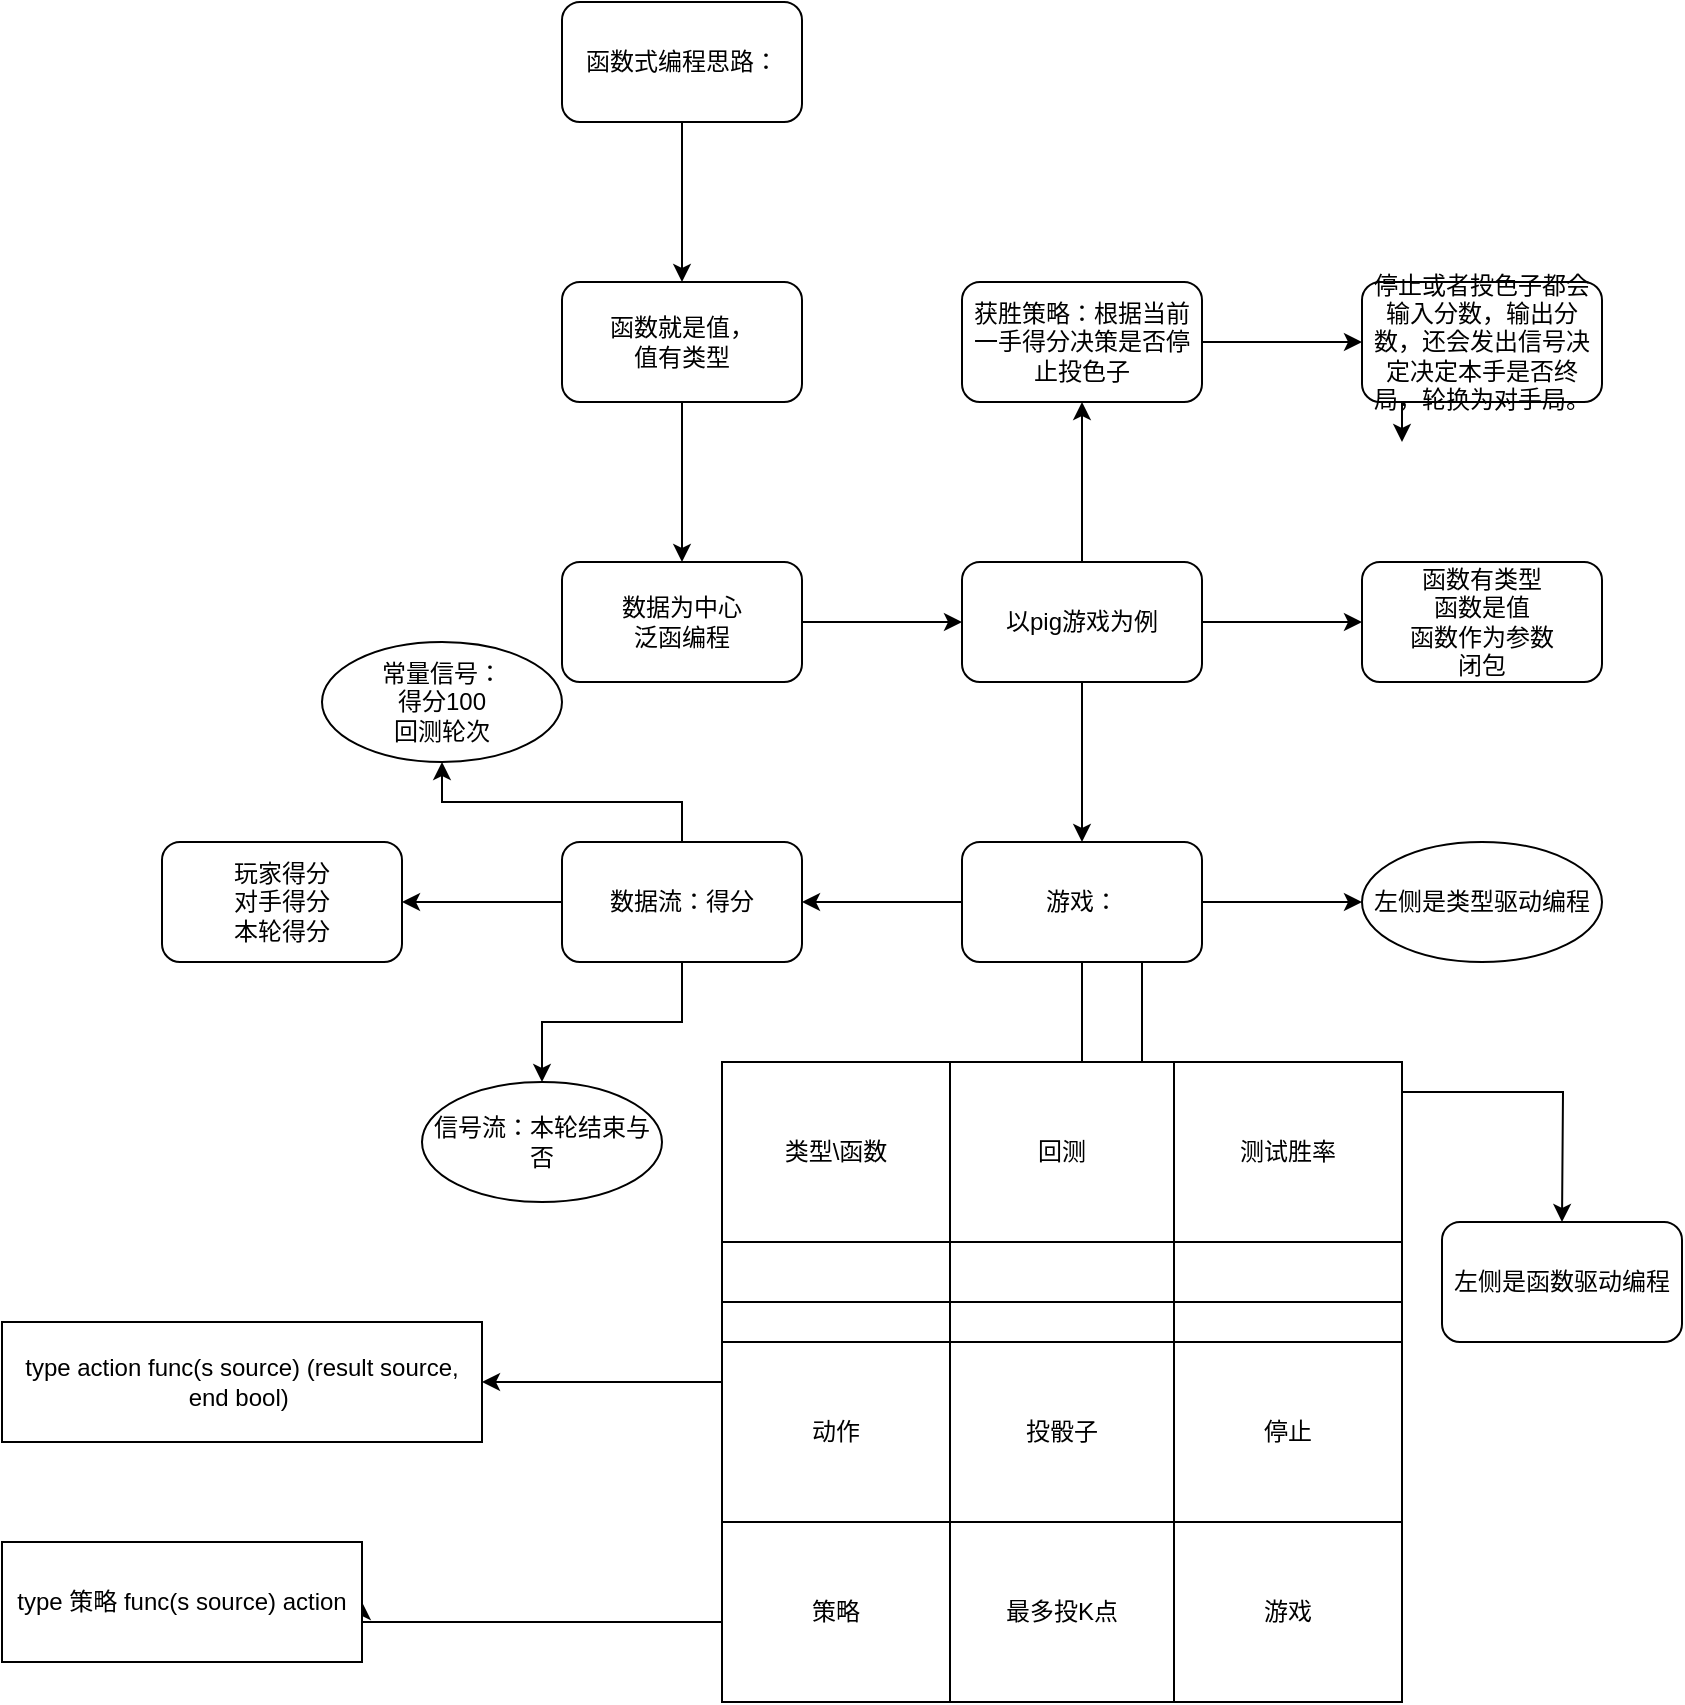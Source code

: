 <mxfile version="17.4.0" type="github">
  <diagram id="vzRE3Hx8EvNY1ObSRGNQ" name="Page-1">
    <mxGraphModel dx="1609" dy="598" grid="1" gridSize="10" guides="1" tooltips="1" connect="1" arrows="1" fold="1" page="1" pageScale="1" pageWidth="827" pageHeight="1169" math="0" shadow="0">
      <root>
        <mxCell id="0" />
        <mxCell id="1" parent="0" />
        <mxCell id="ad76q-zCkOV_Dfmz5YMw-3" value="" style="edgeStyle=orthogonalEdgeStyle;rounded=0;orthogonalLoop=1;jettySize=auto;html=1;" edge="1" parent="1" source="ad76q-zCkOV_Dfmz5YMw-1" target="ad76q-zCkOV_Dfmz5YMw-2">
          <mxGeometry relative="1" as="geometry" />
        </mxCell>
        <mxCell id="ad76q-zCkOV_Dfmz5YMw-1" value="函数式编程思路：" style="rounded=1;whiteSpace=wrap;html=1;" vertex="1" parent="1">
          <mxGeometry x="190" y="180" width="120" height="60" as="geometry" />
        </mxCell>
        <mxCell id="ad76q-zCkOV_Dfmz5YMw-5" value="" style="edgeStyle=orthogonalEdgeStyle;rounded=0;orthogonalLoop=1;jettySize=auto;html=1;" edge="1" parent="1" source="ad76q-zCkOV_Dfmz5YMw-2" target="ad76q-zCkOV_Dfmz5YMw-4">
          <mxGeometry relative="1" as="geometry" />
        </mxCell>
        <mxCell id="ad76q-zCkOV_Dfmz5YMw-2" value="函数就是值，&lt;br&gt;值有类型" style="whiteSpace=wrap;html=1;rounded=1;" vertex="1" parent="1">
          <mxGeometry x="190" y="320" width="120" height="60" as="geometry" />
        </mxCell>
        <mxCell id="ad76q-zCkOV_Dfmz5YMw-7" value="" style="edgeStyle=orthogonalEdgeStyle;rounded=0;orthogonalLoop=1;jettySize=auto;html=1;" edge="1" parent="1" source="ad76q-zCkOV_Dfmz5YMw-4" target="ad76q-zCkOV_Dfmz5YMw-6">
          <mxGeometry relative="1" as="geometry" />
        </mxCell>
        <mxCell id="ad76q-zCkOV_Dfmz5YMw-4" value="数据为中心&lt;br&gt;泛函编程" style="whiteSpace=wrap;html=1;rounded=1;" vertex="1" parent="1">
          <mxGeometry x="190" y="460" width="120" height="60" as="geometry" />
        </mxCell>
        <mxCell id="ad76q-zCkOV_Dfmz5YMw-9" value="" style="edgeStyle=orthogonalEdgeStyle;rounded=0;orthogonalLoop=1;jettySize=auto;html=1;" edge="1" parent="1" source="ad76q-zCkOV_Dfmz5YMw-6" target="ad76q-zCkOV_Dfmz5YMw-8">
          <mxGeometry relative="1" as="geometry" />
        </mxCell>
        <mxCell id="ad76q-zCkOV_Dfmz5YMw-11" value="" style="edgeStyle=orthogonalEdgeStyle;rounded=0;orthogonalLoop=1;jettySize=auto;html=1;" edge="1" parent="1" source="ad76q-zCkOV_Dfmz5YMw-6" target="ad76q-zCkOV_Dfmz5YMw-10">
          <mxGeometry relative="1" as="geometry" />
        </mxCell>
        <mxCell id="ad76q-zCkOV_Dfmz5YMw-13" value="" style="edgeStyle=orthogonalEdgeStyle;rounded=0;orthogonalLoop=1;jettySize=auto;html=1;" edge="1" parent="1" source="ad76q-zCkOV_Dfmz5YMw-6" target="ad76q-zCkOV_Dfmz5YMw-12">
          <mxGeometry relative="1" as="geometry" />
        </mxCell>
        <mxCell id="ad76q-zCkOV_Dfmz5YMw-6" value="以pig游戏为例" style="whiteSpace=wrap;html=1;rounded=1;" vertex="1" parent="1">
          <mxGeometry x="390" y="460" width="120" height="60" as="geometry" />
        </mxCell>
        <mxCell id="ad76q-zCkOV_Dfmz5YMw-17" value="" style="edgeStyle=orthogonalEdgeStyle;rounded=0;orthogonalLoop=1;jettySize=auto;html=1;" edge="1" parent="1" source="ad76q-zCkOV_Dfmz5YMw-8" target="ad76q-zCkOV_Dfmz5YMw-16">
          <mxGeometry relative="1" as="geometry" />
        </mxCell>
        <mxCell id="ad76q-zCkOV_Dfmz5YMw-35" value="" style="edgeStyle=orthogonalEdgeStyle;rounded=0;orthogonalLoop=1;jettySize=auto;html=1;" edge="1" parent="1" source="ad76q-zCkOV_Dfmz5YMw-8" target="ad76q-zCkOV_Dfmz5YMw-34">
          <mxGeometry relative="1" as="geometry" />
        </mxCell>
        <mxCell id="ad76q-zCkOV_Dfmz5YMw-43" value="" style="edgeStyle=orthogonalEdgeStyle;rounded=0;orthogonalLoop=1;jettySize=auto;html=1;" edge="1" parent="1" source="ad76q-zCkOV_Dfmz5YMw-8" target="ad76q-zCkOV_Dfmz5YMw-42">
          <mxGeometry relative="1" as="geometry" />
        </mxCell>
        <mxCell id="ad76q-zCkOV_Dfmz5YMw-44" style="edgeStyle=orthogonalEdgeStyle;rounded=0;orthogonalLoop=1;jettySize=auto;html=1;exitX=0.75;exitY=1;exitDx=0;exitDy=0;" edge="1" parent="1" source="ad76q-zCkOV_Dfmz5YMw-8">
          <mxGeometry relative="1" as="geometry">
            <mxPoint x="690" y="790" as="targetPoint" />
          </mxGeometry>
        </mxCell>
        <mxCell id="ad76q-zCkOV_Dfmz5YMw-8" value="游戏：" style="whiteSpace=wrap;html=1;rounded=1;" vertex="1" parent="1">
          <mxGeometry x="390" y="600" width="120" height="60" as="geometry" />
        </mxCell>
        <mxCell id="ad76q-zCkOV_Dfmz5YMw-10" value="函数有类型&lt;br&gt;函数是值&lt;br&gt;函数作为参数&lt;br&gt;闭包" style="whiteSpace=wrap;html=1;rounded=1;" vertex="1" parent="1">
          <mxGeometry x="590" y="460" width="120" height="60" as="geometry" />
        </mxCell>
        <mxCell id="ad76q-zCkOV_Dfmz5YMw-15" value="" style="edgeStyle=orthogonalEdgeStyle;rounded=0;orthogonalLoop=1;jettySize=auto;html=1;" edge="1" parent="1" source="ad76q-zCkOV_Dfmz5YMw-12" target="ad76q-zCkOV_Dfmz5YMw-14">
          <mxGeometry relative="1" as="geometry" />
        </mxCell>
        <mxCell id="ad76q-zCkOV_Dfmz5YMw-12" value="获胜策略：根据当前一手得分决策是否停止投色子" style="whiteSpace=wrap;html=1;rounded=1;" vertex="1" parent="1">
          <mxGeometry x="390" y="320" width="120" height="60" as="geometry" />
        </mxCell>
        <mxCell id="ad76q-zCkOV_Dfmz5YMw-18" style="edgeStyle=orthogonalEdgeStyle;rounded=0;orthogonalLoop=1;jettySize=auto;html=1;exitX=0.25;exitY=1;exitDx=0;exitDy=0;" edge="1" parent="1" source="ad76q-zCkOV_Dfmz5YMw-14">
          <mxGeometry relative="1" as="geometry">
            <mxPoint x="610" y="400" as="targetPoint" />
          </mxGeometry>
        </mxCell>
        <mxCell id="ad76q-zCkOV_Dfmz5YMw-14" value="停止或者投色子都会输入分数，输出分数，还会发出信号决定决定本手是否终局，轮换为对手局。" style="whiteSpace=wrap;html=1;rounded=1;" vertex="1" parent="1">
          <mxGeometry x="590" y="320" width="120" height="60" as="geometry" />
        </mxCell>
        <mxCell id="ad76q-zCkOV_Dfmz5YMw-20" value="" style="edgeStyle=orthogonalEdgeStyle;rounded=0;orthogonalLoop=1;jettySize=auto;html=1;" edge="1" parent="1" source="ad76q-zCkOV_Dfmz5YMw-16" target="ad76q-zCkOV_Dfmz5YMw-19">
          <mxGeometry relative="1" as="geometry" />
        </mxCell>
        <mxCell id="ad76q-zCkOV_Dfmz5YMw-16" value="终局条件为分数 &amp;gt; 100,&lt;br&gt;-&amp;gt;&amp;nbsp;" style="whiteSpace=wrap;html=1;rounded=1;" vertex="1" parent="1">
          <mxGeometry x="390" y="740" width="120" height="60" as="geometry" />
        </mxCell>
        <mxCell id="ad76q-zCkOV_Dfmz5YMw-19" value="" style="shape=waypoint;sketch=0;size=6;pointerEvents=1;points=[];fillColor=default;resizable=0;rotatable=0;perimeter=centerPerimeter;snapToPoint=1;rounded=1;" vertex="1" parent="1">
          <mxGeometry x="430" y="890" width="40" height="40" as="geometry" />
        </mxCell>
        <mxCell id="ad76q-zCkOV_Dfmz5YMw-55" value="" style="edgeStyle=orthogonalEdgeStyle;rounded=0;orthogonalLoop=1;jettySize=auto;html=1;" edge="1" parent="1" source="ad76q-zCkOV_Dfmz5YMw-21" target="ad76q-zCkOV_Dfmz5YMw-54">
          <mxGeometry relative="1" as="geometry" />
        </mxCell>
        <mxCell id="ad76q-zCkOV_Dfmz5YMw-61" value="" style="edgeStyle=orthogonalEdgeStyle;rounded=0;orthogonalLoop=1;jettySize=auto;html=1;entryX=1;entryY=0.5;entryDx=0;entryDy=0;" edge="1" parent="1" source="ad76q-zCkOV_Dfmz5YMw-21" target="ad76q-zCkOV_Dfmz5YMw-60">
          <mxGeometry relative="1" as="geometry">
            <Array as="points">
              <mxPoint x="90" y="990" />
            </Array>
          </mxGeometry>
        </mxCell>
        <mxCell id="ad76q-zCkOV_Dfmz5YMw-21" value="" style="shape=table;startSize=0;container=1;collapsible=0;childLayout=tableLayout;" vertex="1" parent="1">
          <mxGeometry x="270" y="710" width="340" height="320" as="geometry" />
        </mxCell>
        <mxCell id="ad76q-zCkOV_Dfmz5YMw-22" value="" style="shape=tableRow;horizontal=0;startSize=0;swimlaneHead=0;swimlaneBody=0;top=0;left=0;bottom=0;right=0;collapsible=0;dropTarget=0;fillColor=none;points=[[0,0.5],[1,0.5]];portConstraint=eastwest;" vertex="1" parent="ad76q-zCkOV_Dfmz5YMw-21">
          <mxGeometry width="340" height="90" as="geometry" />
        </mxCell>
        <mxCell id="ad76q-zCkOV_Dfmz5YMw-23" value="类型\函数" style="shape=partialRectangle;html=1;whiteSpace=wrap;connectable=0;overflow=hidden;fillColor=none;top=0;left=0;bottom=0;right=0;pointerEvents=1;" vertex="1" parent="ad76q-zCkOV_Dfmz5YMw-22">
          <mxGeometry width="114" height="90" as="geometry">
            <mxRectangle width="114" height="90" as="alternateBounds" />
          </mxGeometry>
        </mxCell>
        <mxCell id="ad76q-zCkOV_Dfmz5YMw-24" value="回测" style="shape=partialRectangle;html=1;whiteSpace=wrap;connectable=0;overflow=hidden;fillColor=none;top=0;left=0;bottom=0;right=0;pointerEvents=1;" vertex="1" parent="ad76q-zCkOV_Dfmz5YMw-22">
          <mxGeometry x="114" width="112" height="90" as="geometry">
            <mxRectangle width="112" height="90" as="alternateBounds" />
          </mxGeometry>
        </mxCell>
        <mxCell id="ad76q-zCkOV_Dfmz5YMw-25" value="测试胜率" style="shape=partialRectangle;html=1;whiteSpace=wrap;connectable=0;overflow=hidden;fillColor=none;top=0;left=0;bottom=0;right=0;pointerEvents=1;" vertex="1" parent="ad76q-zCkOV_Dfmz5YMw-22">
          <mxGeometry x="226" width="114" height="90" as="geometry">
            <mxRectangle width="114" height="90" as="alternateBounds" />
          </mxGeometry>
        </mxCell>
        <mxCell id="ad76q-zCkOV_Dfmz5YMw-56" value="" style="shape=tableRow;horizontal=0;startSize=0;swimlaneHead=0;swimlaneBody=0;top=0;left=0;bottom=0;right=0;collapsible=0;dropTarget=0;fillColor=none;points=[[0,0.5],[1,0.5]];portConstraint=eastwest;" vertex="1" parent="ad76q-zCkOV_Dfmz5YMw-21">
          <mxGeometry y="90" width="340" height="30" as="geometry" />
        </mxCell>
        <mxCell id="ad76q-zCkOV_Dfmz5YMw-57" value="" style="shape=partialRectangle;html=1;whiteSpace=wrap;connectable=0;overflow=hidden;fillColor=none;top=0;left=0;bottom=0;right=0;pointerEvents=1;" vertex="1" parent="ad76q-zCkOV_Dfmz5YMw-56">
          <mxGeometry width="114" height="30" as="geometry">
            <mxRectangle width="114" height="30" as="alternateBounds" />
          </mxGeometry>
        </mxCell>
        <mxCell id="ad76q-zCkOV_Dfmz5YMw-58" value="" style="shape=partialRectangle;html=1;whiteSpace=wrap;connectable=0;overflow=hidden;fillColor=none;top=0;left=0;bottom=0;right=0;pointerEvents=1;" vertex="1" parent="ad76q-zCkOV_Dfmz5YMw-56">
          <mxGeometry x="114" width="112" height="30" as="geometry">
            <mxRectangle width="112" height="30" as="alternateBounds" />
          </mxGeometry>
        </mxCell>
        <mxCell id="ad76q-zCkOV_Dfmz5YMw-59" value="" style="shape=partialRectangle;html=1;whiteSpace=wrap;connectable=0;overflow=hidden;fillColor=none;top=0;left=0;bottom=0;right=0;pointerEvents=1;" vertex="1" parent="ad76q-zCkOV_Dfmz5YMw-56">
          <mxGeometry x="226" width="114" height="30" as="geometry">
            <mxRectangle width="114" height="30" as="alternateBounds" />
          </mxGeometry>
        </mxCell>
        <mxCell id="ad76q-zCkOV_Dfmz5YMw-46" value="" style="shape=tableRow;horizontal=0;startSize=0;swimlaneHead=0;swimlaneBody=0;top=0;left=0;bottom=0;right=0;collapsible=0;dropTarget=0;fillColor=none;points=[[0,0.5],[1,0.5]];portConstraint=eastwest;" vertex="1" parent="ad76q-zCkOV_Dfmz5YMw-21">
          <mxGeometry y="120" width="340" height="20" as="geometry" />
        </mxCell>
        <mxCell id="ad76q-zCkOV_Dfmz5YMw-47" value="" style="shape=partialRectangle;html=1;whiteSpace=wrap;connectable=0;overflow=hidden;fillColor=none;top=0;left=0;bottom=0;right=0;pointerEvents=1;" vertex="1" parent="ad76q-zCkOV_Dfmz5YMw-46">
          <mxGeometry width="114" height="20" as="geometry">
            <mxRectangle width="114" height="20" as="alternateBounds" />
          </mxGeometry>
        </mxCell>
        <mxCell id="ad76q-zCkOV_Dfmz5YMw-48" value="" style="shape=partialRectangle;html=1;whiteSpace=wrap;connectable=0;overflow=hidden;fillColor=none;top=0;left=0;bottom=0;right=0;pointerEvents=1;" vertex="1" parent="ad76q-zCkOV_Dfmz5YMw-46">
          <mxGeometry x="114" width="112" height="20" as="geometry">
            <mxRectangle width="112" height="20" as="alternateBounds" />
          </mxGeometry>
        </mxCell>
        <mxCell id="ad76q-zCkOV_Dfmz5YMw-49" value="" style="shape=partialRectangle;html=1;whiteSpace=wrap;connectable=0;overflow=hidden;fillColor=none;top=0;left=0;bottom=0;right=0;pointerEvents=1;" vertex="1" parent="ad76q-zCkOV_Dfmz5YMw-46">
          <mxGeometry x="226" width="114" height="20" as="geometry">
            <mxRectangle width="114" height="20" as="alternateBounds" />
          </mxGeometry>
        </mxCell>
        <mxCell id="ad76q-zCkOV_Dfmz5YMw-50" value="" style="shape=tableRow;horizontal=0;startSize=0;swimlaneHead=0;swimlaneBody=0;top=0;left=0;bottom=0;right=0;collapsible=0;dropTarget=0;fillColor=none;points=[[0,0.5],[1,0.5]];portConstraint=eastwest;" vertex="1" parent="ad76q-zCkOV_Dfmz5YMw-21">
          <mxGeometry y="140" width="340" height="90" as="geometry" />
        </mxCell>
        <mxCell id="ad76q-zCkOV_Dfmz5YMw-51" value="动作" style="shape=partialRectangle;html=1;whiteSpace=wrap;connectable=0;overflow=hidden;fillColor=none;top=0;left=0;bottom=0;right=0;pointerEvents=1;" vertex="1" parent="ad76q-zCkOV_Dfmz5YMw-50">
          <mxGeometry width="114" height="90" as="geometry">
            <mxRectangle width="114" height="90" as="alternateBounds" />
          </mxGeometry>
        </mxCell>
        <mxCell id="ad76q-zCkOV_Dfmz5YMw-52" value="投骰子" style="shape=partialRectangle;html=1;whiteSpace=wrap;connectable=0;overflow=hidden;fillColor=none;top=0;left=0;bottom=0;right=0;pointerEvents=1;" vertex="1" parent="ad76q-zCkOV_Dfmz5YMw-50">
          <mxGeometry x="114" width="112" height="90" as="geometry">
            <mxRectangle width="112" height="90" as="alternateBounds" />
          </mxGeometry>
        </mxCell>
        <mxCell id="ad76q-zCkOV_Dfmz5YMw-53" value="停止" style="shape=partialRectangle;html=1;whiteSpace=wrap;connectable=0;overflow=hidden;fillColor=none;top=0;left=0;bottom=0;right=0;pointerEvents=1;" vertex="1" parent="ad76q-zCkOV_Dfmz5YMw-50">
          <mxGeometry x="226" width="114" height="90" as="geometry">
            <mxRectangle width="114" height="90" as="alternateBounds" />
          </mxGeometry>
        </mxCell>
        <mxCell id="ad76q-zCkOV_Dfmz5YMw-30" value="" style="shape=tableRow;horizontal=0;startSize=0;swimlaneHead=0;swimlaneBody=0;top=0;left=0;bottom=0;right=0;collapsible=0;dropTarget=0;fillColor=none;points=[[0,0.5],[1,0.5]];portConstraint=eastwest;" vertex="1" parent="ad76q-zCkOV_Dfmz5YMw-21">
          <mxGeometry y="230" width="340" height="90" as="geometry" />
        </mxCell>
        <mxCell id="ad76q-zCkOV_Dfmz5YMw-31" value="策略" style="shape=partialRectangle;html=1;whiteSpace=wrap;connectable=0;overflow=hidden;fillColor=none;top=0;left=0;bottom=0;right=0;pointerEvents=1;" vertex="1" parent="ad76q-zCkOV_Dfmz5YMw-30">
          <mxGeometry width="114" height="90" as="geometry">
            <mxRectangle width="114" height="90" as="alternateBounds" />
          </mxGeometry>
        </mxCell>
        <mxCell id="ad76q-zCkOV_Dfmz5YMw-32" value="最多投K点" style="shape=partialRectangle;html=1;whiteSpace=wrap;connectable=0;overflow=hidden;fillColor=none;top=0;left=0;bottom=0;right=0;pointerEvents=1;" vertex="1" parent="ad76q-zCkOV_Dfmz5YMw-30">
          <mxGeometry x="114" width="112" height="90" as="geometry">
            <mxRectangle width="112" height="90" as="alternateBounds" />
          </mxGeometry>
        </mxCell>
        <mxCell id="ad76q-zCkOV_Dfmz5YMw-33" value="游戏" style="shape=partialRectangle;html=1;whiteSpace=wrap;connectable=0;overflow=hidden;fillColor=none;top=0;left=0;bottom=0;right=0;pointerEvents=1;" vertex="1" parent="ad76q-zCkOV_Dfmz5YMw-30">
          <mxGeometry x="226" width="114" height="90" as="geometry">
            <mxRectangle width="114" height="90" as="alternateBounds" />
          </mxGeometry>
        </mxCell>
        <mxCell id="ad76q-zCkOV_Dfmz5YMw-37" value="" style="edgeStyle=orthogonalEdgeStyle;rounded=0;orthogonalLoop=1;jettySize=auto;html=1;" edge="1" parent="1" source="ad76q-zCkOV_Dfmz5YMw-34" target="ad76q-zCkOV_Dfmz5YMw-36">
          <mxGeometry relative="1" as="geometry" />
        </mxCell>
        <mxCell id="ad76q-zCkOV_Dfmz5YMw-39" value="" style="edgeStyle=orthogonalEdgeStyle;rounded=0;orthogonalLoop=1;jettySize=auto;html=1;" edge="1" parent="1" source="ad76q-zCkOV_Dfmz5YMw-34" target="ad76q-zCkOV_Dfmz5YMw-38">
          <mxGeometry relative="1" as="geometry" />
        </mxCell>
        <mxCell id="ad76q-zCkOV_Dfmz5YMw-41" value="" style="edgeStyle=orthogonalEdgeStyle;rounded=0;orthogonalLoop=1;jettySize=auto;html=1;" edge="1" parent="1" source="ad76q-zCkOV_Dfmz5YMw-34" target="ad76q-zCkOV_Dfmz5YMw-40">
          <mxGeometry relative="1" as="geometry" />
        </mxCell>
        <mxCell id="ad76q-zCkOV_Dfmz5YMw-34" value="数据流：得分" style="whiteSpace=wrap;html=1;rounded=1;" vertex="1" parent="1">
          <mxGeometry x="190" y="600" width="120" height="60" as="geometry" />
        </mxCell>
        <mxCell id="ad76q-zCkOV_Dfmz5YMw-36" value="玩家得分&lt;br&gt;对手得分&lt;br&gt;本轮得分" style="whiteSpace=wrap;html=1;rounded=1;" vertex="1" parent="1">
          <mxGeometry x="-10" y="600" width="120" height="60" as="geometry" />
        </mxCell>
        <mxCell id="ad76q-zCkOV_Dfmz5YMw-38" value="信号流：本轮结束与否" style="ellipse;whiteSpace=wrap;html=1;rounded=1;" vertex="1" parent="1">
          <mxGeometry x="120" y="720" width="120" height="60" as="geometry" />
        </mxCell>
        <mxCell id="ad76q-zCkOV_Dfmz5YMw-40" value="常量信号：&lt;br&gt;得分100&lt;br&gt;回测轮次&lt;br&gt;" style="ellipse;whiteSpace=wrap;html=1;rounded=1;" vertex="1" parent="1">
          <mxGeometry x="70" y="500" width="120" height="60" as="geometry" />
        </mxCell>
        <mxCell id="ad76q-zCkOV_Dfmz5YMw-42" value="左侧是类型驱动编程" style="ellipse;whiteSpace=wrap;html=1;rounded=1;" vertex="1" parent="1">
          <mxGeometry x="590" y="600" width="120" height="60" as="geometry" />
        </mxCell>
        <mxCell id="ad76q-zCkOV_Dfmz5YMw-45" value="左侧是函数驱动编程" style="rounded=1;whiteSpace=wrap;html=1;" vertex="1" parent="1">
          <mxGeometry x="630" y="790" width="120" height="60" as="geometry" />
        </mxCell>
        <mxCell id="ad76q-zCkOV_Dfmz5YMw-54" value="type action func(s source) (result source, end bool)&amp;nbsp;" style="whiteSpace=wrap;html=1;startSize=0;" vertex="1" parent="1">
          <mxGeometry x="-90" y="840" width="240" height="60" as="geometry" />
        </mxCell>
        <mxCell id="ad76q-zCkOV_Dfmz5YMw-60" value="type 策略 func(s source) action" style="whiteSpace=wrap;html=1;startSize=0;" vertex="1" parent="1">
          <mxGeometry x="-90" y="950" width="180" height="60" as="geometry" />
        </mxCell>
      </root>
    </mxGraphModel>
  </diagram>
</mxfile>
